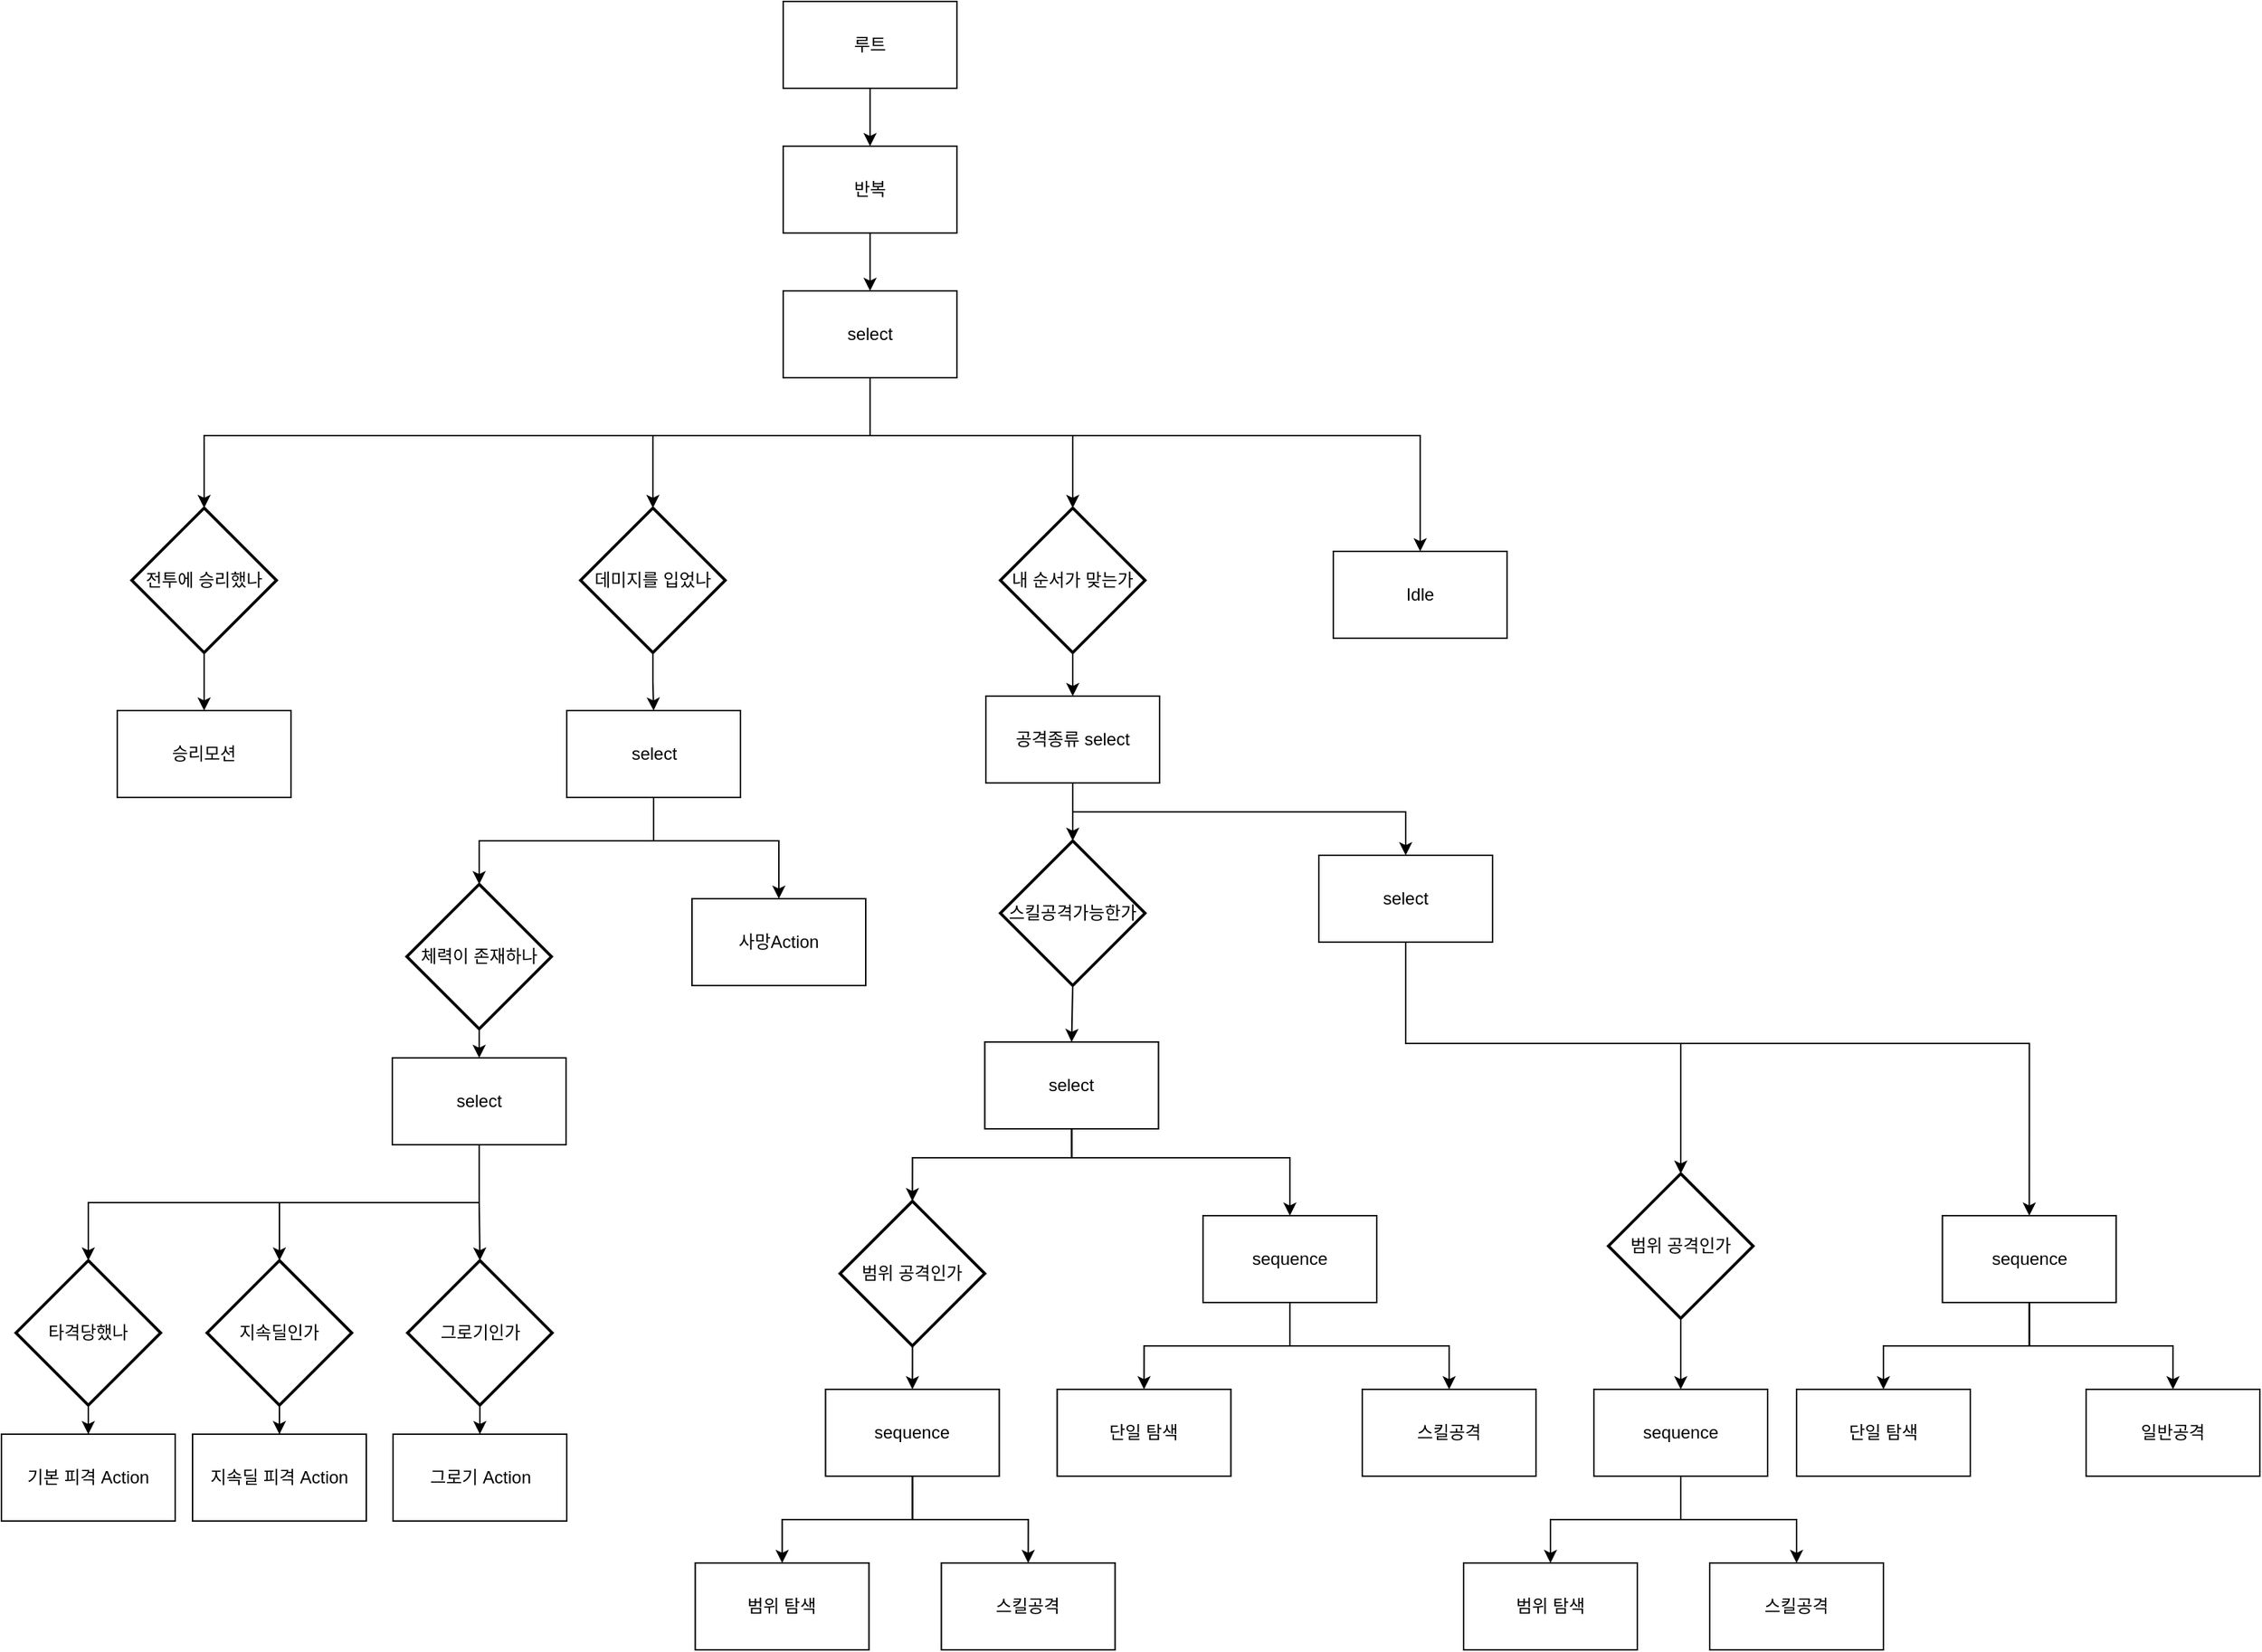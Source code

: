 <mxfile version="20.7.4" type="github">
  <diagram id="O-LWc2A8Pq9CezwLzfdt" name="페이지-1">
    <mxGraphModel dx="3219" dy="1193" grid="1" gridSize="10" guides="1" tooltips="1" connect="1" arrows="1" fold="1" page="1" pageScale="1" pageWidth="827" pageHeight="1169" math="0" shadow="0">
      <root>
        <mxCell id="0" />
        <mxCell id="1" parent="0" />
        <mxCell id="T3gqKkbkDz2L_3jhAisM-148" style="edgeStyle=orthogonalEdgeStyle;rounded=0;orthogonalLoop=1;jettySize=auto;html=1;entryX=0.5;entryY=0;entryDx=0;entryDy=0;" edge="1" parent="1" source="qAUqQl3StZBXr3iRBp-v-3" target="qAUqQl3StZBXr3iRBp-v-4">
          <mxGeometry relative="1" as="geometry" />
        </mxCell>
        <mxCell id="qAUqQl3StZBXr3iRBp-v-3" value="루트" style="rounded=0;whiteSpace=wrap;html=1;" parent="1" vertex="1">
          <mxGeometry x="-350" width="120" height="60" as="geometry" />
        </mxCell>
        <mxCell id="T3gqKkbkDz2L_3jhAisM-149" style="edgeStyle=orthogonalEdgeStyle;rounded=0;orthogonalLoop=1;jettySize=auto;html=1;entryX=0.5;entryY=0;entryDx=0;entryDy=0;" edge="1" parent="1" source="qAUqQl3StZBXr3iRBp-v-4" target="T3gqKkbkDz2L_3jhAisM-67">
          <mxGeometry relative="1" as="geometry" />
        </mxCell>
        <mxCell id="qAUqQl3StZBXr3iRBp-v-4" value="반복" style="rounded=0;whiteSpace=wrap;html=1;" parent="1" vertex="1">
          <mxGeometry x="-350" y="100" width="120" height="60" as="geometry" />
        </mxCell>
        <mxCell id="T3gqKkbkDz2L_3jhAisM-31" style="edgeStyle=orthogonalEdgeStyle;rounded=0;orthogonalLoop=1;jettySize=auto;html=1;entryX=0.5;entryY=0;entryDx=0;entryDy=0;" edge="1" parent="1" source="T3gqKkbkDz2L_3jhAisM-30" target="T3gqKkbkDz2L_3jhAisM-32">
          <mxGeometry relative="1" as="geometry">
            <mxPoint x="-750" y="500" as="targetPoint" />
          </mxGeometry>
        </mxCell>
        <mxCell id="T3gqKkbkDz2L_3jhAisM-30" value="전투에 승리했나" style="strokeWidth=2;html=1;shape=mxgraph.flowchart.decision;whiteSpace=wrap;" vertex="1" parent="1">
          <mxGeometry x="-800" y="350" width="100" height="100" as="geometry" />
        </mxCell>
        <mxCell id="T3gqKkbkDz2L_3jhAisM-32" value="승리모션" style="rounded=0;whiteSpace=wrap;html=1;" vertex="1" parent="1">
          <mxGeometry x="-810" y="490" width="120" height="60" as="geometry" />
        </mxCell>
        <mxCell id="T3gqKkbkDz2L_3jhAisM-55" style="edgeStyle=orthogonalEdgeStyle;rounded=0;orthogonalLoop=1;jettySize=auto;html=1;entryX=0.5;entryY=0;entryDx=0;entryDy=0;entryPerimeter=0;" edge="1" parent="1" source="T3gqKkbkDz2L_3jhAisM-36" target="T3gqKkbkDz2L_3jhAisM-54">
          <mxGeometry relative="1" as="geometry">
            <Array as="points">
              <mxPoint x="-440" y="580" />
              <mxPoint x="-560" y="580" />
            </Array>
          </mxGeometry>
        </mxCell>
        <mxCell id="T3gqKkbkDz2L_3jhAisM-63" style="edgeStyle=orthogonalEdgeStyle;rounded=0;orthogonalLoop=1;jettySize=auto;html=1;entryX=0.5;entryY=0;entryDx=0;entryDy=0;" edge="1" parent="1" source="T3gqKkbkDz2L_3jhAisM-36" target="T3gqKkbkDz2L_3jhAisM-62">
          <mxGeometry relative="1" as="geometry">
            <Array as="points">
              <mxPoint x="-440" y="580" />
              <mxPoint x="-353" y="580" />
            </Array>
          </mxGeometry>
        </mxCell>
        <mxCell id="T3gqKkbkDz2L_3jhAisM-36" value="select" style="rounded=0;whiteSpace=wrap;html=1;" vertex="1" parent="1">
          <mxGeometry x="-499.5" y="490" width="120" height="60" as="geometry" />
        </mxCell>
        <mxCell id="T3gqKkbkDz2L_3jhAisM-53" style="edgeStyle=orthogonalEdgeStyle;rounded=0;orthogonalLoop=1;jettySize=auto;html=1;entryX=0.5;entryY=0;entryDx=0;entryDy=0;" edge="1" parent="1" source="T3gqKkbkDz2L_3jhAisM-37" target="T3gqKkbkDz2L_3jhAisM-36">
          <mxGeometry relative="1" as="geometry" />
        </mxCell>
        <mxCell id="T3gqKkbkDz2L_3jhAisM-37" value="데미지를 입었나" style="strokeWidth=2;html=1;shape=mxgraph.flowchart.decision;whiteSpace=wrap;" vertex="1" parent="1">
          <mxGeometry x="-490" y="350" width="100" height="100" as="geometry" />
        </mxCell>
        <mxCell id="T3gqKkbkDz2L_3jhAisM-41" value="지속딜 피격 Action" style="rounded=0;whiteSpace=wrap;html=1;" vertex="1" parent="1">
          <mxGeometry x="-758" y="990" width="120" height="60" as="geometry" />
        </mxCell>
        <mxCell id="T3gqKkbkDz2L_3jhAisM-46" style="edgeStyle=orthogonalEdgeStyle;rounded=0;orthogonalLoop=1;jettySize=auto;html=1;exitX=0.5;exitY=1;exitDx=0;exitDy=0;exitPerimeter=0;" edge="1" parent="1" source="T3gqKkbkDz2L_3jhAisM-42" target="T3gqKkbkDz2L_3jhAisM-41">
          <mxGeometry relative="1" as="geometry" />
        </mxCell>
        <mxCell id="T3gqKkbkDz2L_3jhAisM-42" value="지속딜인가" style="strokeWidth=2;html=1;shape=mxgraph.flowchart.decision;whiteSpace=wrap;" vertex="1" parent="1">
          <mxGeometry x="-748" y="870" width="100" height="100" as="geometry" />
        </mxCell>
        <mxCell id="T3gqKkbkDz2L_3jhAisM-44" value="그로기 Action" style="rounded=0;whiteSpace=wrap;html=1;" vertex="1" parent="1">
          <mxGeometry x="-619.5" y="990" width="120" height="60" as="geometry" />
        </mxCell>
        <mxCell id="T3gqKkbkDz2L_3jhAisM-48" style="edgeStyle=orthogonalEdgeStyle;rounded=0;orthogonalLoop=1;jettySize=auto;html=1;exitX=0.5;exitY=1;exitDx=0;exitDy=0;" edge="1" parent="1" source="T3gqKkbkDz2L_3jhAisM-44" target="T3gqKkbkDz2L_3jhAisM-44">
          <mxGeometry relative="1" as="geometry" />
        </mxCell>
        <mxCell id="T3gqKkbkDz2L_3jhAisM-59" style="edgeStyle=orthogonalEdgeStyle;rounded=0;orthogonalLoop=1;jettySize=auto;html=1;exitX=0.5;exitY=1;exitDx=0;exitDy=0;exitPerimeter=0;entryX=0.5;entryY=0;entryDx=0;entryDy=0;" edge="1" parent="1" source="T3gqKkbkDz2L_3jhAisM-54" target="T3gqKkbkDz2L_3jhAisM-58">
          <mxGeometry relative="1" as="geometry" />
        </mxCell>
        <mxCell id="T3gqKkbkDz2L_3jhAisM-54" value="체력이 존재하나" style="strokeWidth=2;html=1;shape=mxgraph.flowchart.decision;whiteSpace=wrap;" vertex="1" parent="1">
          <mxGeometry x="-610" y="610" width="100" height="100" as="geometry" />
        </mxCell>
        <mxCell id="T3gqKkbkDz2L_3jhAisM-60" style="edgeStyle=orthogonalEdgeStyle;rounded=0;orthogonalLoop=1;jettySize=auto;html=1;entryX=0.5;entryY=0;entryDx=0;entryDy=0;entryPerimeter=0;" edge="1" parent="1" source="T3gqKkbkDz2L_3jhAisM-58" target="T3gqKkbkDz2L_3jhAisM-42">
          <mxGeometry relative="1" as="geometry">
            <Array as="points">
              <mxPoint x="-560" y="830" />
              <mxPoint x="-698" y="830" />
            </Array>
          </mxGeometry>
        </mxCell>
        <mxCell id="T3gqKkbkDz2L_3jhAisM-85" style="edgeStyle=orthogonalEdgeStyle;rounded=0;orthogonalLoop=1;jettySize=auto;html=1;entryX=0.5;entryY=0;entryDx=0;entryDy=0;entryPerimeter=0;" edge="1" parent="1" source="T3gqKkbkDz2L_3jhAisM-58" target="T3gqKkbkDz2L_3jhAisM-84">
          <mxGeometry relative="1" as="geometry" />
        </mxCell>
        <mxCell id="T3gqKkbkDz2L_3jhAisM-117" style="edgeStyle=orthogonalEdgeStyle;rounded=0;orthogonalLoop=1;jettySize=auto;html=1;entryX=0.5;entryY=0;entryDx=0;entryDy=0;entryPerimeter=0;" edge="1" parent="1" source="T3gqKkbkDz2L_3jhAisM-58" target="T3gqKkbkDz2L_3jhAisM-114">
          <mxGeometry relative="1" as="geometry">
            <Array as="points">
              <mxPoint x="-560" y="830" />
              <mxPoint x="-830" y="830" />
            </Array>
          </mxGeometry>
        </mxCell>
        <mxCell id="T3gqKkbkDz2L_3jhAisM-58" value="select" style="rounded=0;whiteSpace=wrap;html=1;" vertex="1" parent="1">
          <mxGeometry x="-620" y="730" width="120" height="60" as="geometry" />
        </mxCell>
        <mxCell id="T3gqKkbkDz2L_3jhAisM-62" value="사망Action" style="rounded=0;whiteSpace=wrap;html=1;" vertex="1" parent="1">
          <mxGeometry x="-413" y="620" width="120" height="60" as="geometry" />
        </mxCell>
        <mxCell id="T3gqKkbkDz2L_3jhAisM-68" style="edgeStyle=orthogonalEdgeStyle;rounded=0;orthogonalLoop=1;jettySize=auto;html=1;entryX=0.5;entryY=0;entryDx=0;entryDy=0;entryPerimeter=0;exitX=0.5;exitY=1;exitDx=0;exitDy=0;" edge="1" parent="1" source="T3gqKkbkDz2L_3jhAisM-67" target="T3gqKkbkDz2L_3jhAisM-37">
          <mxGeometry relative="1" as="geometry">
            <Array as="points">
              <mxPoint x="-290" y="300" />
              <mxPoint x="-440" y="300" />
            </Array>
          </mxGeometry>
        </mxCell>
        <mxCell id="T3gqKkbkDz2L_3jhAisM-70" style="edgeStyle=orthogonalEdgeStyle;rounded=0;orthogonalLoop=1;jettySize=auto;html=1;entryX=0.5;entryY=0;entryDx=0;entryDy=0;entryPerimeter=0;exitX=0.5;exitY=1;exitDx=0;exitDy=0;" edge="1" parent="1" source="T3gqKkbkDz2L_3jhAisM-67" target="T3gqKkbkDz2L_3jhAisM-69">
          <mxGeometry relative="1" as="geometry">
            <Array as="points">
              <mxPoint x="-290" y="300" />
              <mxPoint x="-150" y="300" />
            </Array>
          </mxGeometry>
        </mxCell>
        <mxCell id="T3gqKkbkDz2L_3jhAisM-81" style="edgeStyle=orthogonalEdgeStyle;rounded=0;orthogonalLoop=1;jettySize=auto;html=1;entryX=0.5;entryY=0;entryDx=0;entryDy=0;exitX=0.5;exitY=1;exitDx=0;exitDy=0;" edge="1" parent="1" source="T3gqKkbkDz2L_3jhAisM-67" target="T3gqKkbkDz2L_3jhAisM-80">
          <mxGeometry relative="1" as="geometry">
            <mxPoint x="-160" y="220" as="sourcePoint" />
            <Array as="points">
              <mxPoint x="-290" y="300" />
              <mxPoint x="90" y="300" />
            </Array>
          </mxGeometry>
        </mxCell>
        <mxCell id="T3gqKkbkDz2L_3jhAisM-82" style="edgeStyle=orthogonalEdgeStyle;rounded=0;orthogonalLoop=1;jettySize=auto;html=1;entryX=0.5;entryY=0;entryDx=0;entryDy=0;entryPerimeter=0;" edge="1" parent="1" source="T3gqKkbkDz2L_3jhAisM-67" target="T3gqKkbkDz2L_3jhAisM-30">
          <mxGeometry relative="1" as="geometry">
            <Array as="points">
              <mxPoint x="-290" y="300" />
              <mxPoint x="-750" y="300" />
            </Array>
          </mxGeometry>
        </mxCell>
        <mxCell id="T3gqKkbkDz2L_3jhAisM-67" value="select" style="rounded=0;whiteSpace=wrap;html=1;" vertex="1" parent="1">
          <mxGeometry x="-350" y="200" width="120" height="60" as="geometry" />
        </mxCell>
        <mxCell id="T3gqKkbkDz2L_3jhAisM-96" style="edgeStyle=orthogonalEdgeStyle;rounded=0;orthogonalLoop=1;jettySize=auto;html=1;" edge="1" parent="1" source="T3gqKkbkDz2L_3jhAisM-69" target="T3gqKkbkDz2L_3jhAisM-75">
          <mxGeometry relative="1" as="geometry" />
        </mxCell>
        <mxCell id="T3gqKkbkDz2L_3jhAisM-69" value="내 순서가 맞는가" style="strokeWidth=2;html=1;shape=mxgraph.flowchart.decision;whiteSpace=wrap;" vertex="1" parent="1">
          <mxGeometry x="-200" y="350" width="100" height="100" as="geometry" />
        </mxCell>
        <mxCell id="T3gqKkbkDz2L_3jhAisM-97" style="edgeStyle=orthogonalEdgeStyle;rounded=0;orthogonalLoop=1;jettySize=auto;html=1;" edge="1" parent="1" source="T3gqKkbkDz2L_3jhAisM-75" target="T3gqKkbkDz2L_3jhAisM-79">
          <mxGeometry relative="1" as="geometry" />
        </mxCell>
        <mxCell id="T3gqKkbkDz2L_3jhAisM-122" style="edgeStyle=orthogonalEdgeStyle;rounded=0;orthogonalLoop=1;jettySize=auto;html=1;" edge="1" parent="1" source="T3gqKkbkDz2L_3jhAisM-75" target="T3gqKkbkDz2L_3jhAisM-121">
          <mxGeometry relative="1" as="geometry">
            <Array as="points">
              <mxPoint x="-150" y="560" />
              <mxPoint x="80" y="560" />
            </Array>
          </mxGeometry>
        </mxCell>
        <mxCell id="T3gqKkbkDz2L_3jhAisM-75" value="공격종류 select" style="rounded=0;whiteSpace=wrap;html=1;" vertex="1" parent="1">
          <mxGeometry x="-210" y="480" width="120" height="60" as="geometry" />
        </mxCell>
        <mxCell id="T3gqKkbkDz2L_3jhAisM-77" value="일반공격" style="rounded=0;whiteSpace=wrap;html=1;" vertex="1" parent="1">
          <mxGeometry x="550" y="959" width="120" height="60" as="geometry" />
        </mxCell>
        <mxCell id="T3gqKkbkDz2L_3jhAisM-118" style="edgeStyle=orthogonalEdgeStyle;rounded=0;orthogonalLoop=1;jettySize=auto;html=1;exitX=0.5;exitY=1;exitDx=0;exitDy=0;exitPerimeter=0;entryX=0.5;entryY=0;entryDx=0;entryDy=0;" edge="1" parent="1" source="T3gqKkbkDz2L_3jhAisM-79" target="T3gqKkbkDz2L_3jhAisM-95">
          <mxGeometry relative="1" as="geometry" />
        </mxCell>
        <mxCell id="T3gqKkbkDz2L_3jhAisM-79" value="스킬공격가능한가" style="strokeWidth=2;html=1;shape=mxgraph.flowchart.decision;whiteSpace=wrap;" vertex="1" parent="1">
          <mxGeometry x="-200" y="580" width="100" height="100" as="geometry" />
        </mxCell>
        <mxCell id="T3gqKkbkDz2L_3jhAisM-80" value="Idle" style="rounded=0;whiteSpace=wrap;html=1;" vertex="1" parent="1">
          <mxGeometry x="30" y="380" width="120" height="60" as="geometry" />
        </mxCell>
        <mxCell id="T3gqKkbkDz2L_3jhAisM-86" style="edgeStyle=orthogonalEdgeStyle;rounded=0;orthogonalLoop=1;jettySize=auto;html=1;exitX=0.5;exitY=1;exitDx=0;exitDy=0;exitPerimeter=0;" edge="1" parent="1" source="T3gqKkbkDz2L_3jhAisM-84" target="T3gqKkbkDz2L_3jhAisM-44">
          <mxGeometry relative="1" as="geometry" />
        </mxCell>
        <mxCell id="T3gqKkbkDz2L_3jhAisM-84" value="그로기인가" style="strokeWidth=2;html=1;shape=mxgraph.flowchart.decision;whiteSpace=wrap;" vertex="1" parent="1">
          <mxGeometry x="-609.5" y="870" width="100" height="100" as="geometry" />
        </mxCell>
        <mxCell id="T3gqKkbkDz2L_3jhAisM-105" style="edgeStyle=orthogonalEdgeStyle;rounded=0;orthogonalLoop=1;jettySize=auto;html=1;entryX=0.5;entryY=0;entryDx=0;entryDy=0;" edge="1" parent="1" source="T3gqKkbkDz2L_3jhAisM-89" target="T3gqKkbkDz2L_3jhAisM-102">
          <mxGeometry relative="1" as="geometry" />
        </mxCell>
        <mxCell id="T3gqKkbkDz2L_3jhAisM-89" value="범위 공격인가" style="strokeWidth=2;html=1;shape=mxgraph.flowchart.decision;whiteSpace=wrap;" vertex="1" parent="1">
          <mxGeometry x="-310.75" y="829" width="100" height="100" as="geometry" />
        </mxCell>
        <mxCell id="T3gqKkbkDz2L_3jhAisM-92" value="스킬공격" style="rounded=0;whiteSpace=wrap;html=1;" vertex="1" parent="1">
          <mxGeometry x="-240.75" y="1079" width="120" height="60" as="geometry" />
        </mxCell>
        <mxCell id="T3gqKkbkDz2L_3jhAisM-93" value="범위 탐색" style="rounded=0;whiteSpace=wrap;html=1;" vertex="1" parent="1">
          <mxGeometry x="-410.75" y="1079" width="120" height="60" as="geometry" />
        </mxCell>
        <mxCell id="T3gqKkbkDz2L_3jhAisM-107" style="edgeStyle=orthogonalEdgeStyle;rounded=0;orthogonalLoop=1;jettySize=auto;html=1;entryX=0.5;entryY=0;entryDx=0;entryDy=0;entryPerimeter=0;" edge="1" parent="1" source="T3gqKkbkDz2L_3jhAisM-95" target="T3gqKkbkDz2L_3jhAisM-89">
          <mxGeometry relative="1" as="geometry">
            <Array as="points">
              <mxPoint x="-150.75" y="799" />
              <mxPoint x="-260.75" y="799" />
            </Array>
          </mxGeometry>
        </mxCell>
        <mxCell id="T3gqKkbkDz2L_3jhAisM-109" style="edgeStyle=orthogonalEdgeStyle;rounded=0;orthogonalLoop=1;jettySize=auto;html=1;entryX=0.5;entryY=0;entryDx=0;entryDy=0;exitX=0.5;exitY=1;exitDx=0;exitDy=0;" edge="1" parent="1" source="T3gqKkbkDz2L_3jhAisM-95" target="T3gqKkbkDz2L_3jhAisM-110">
          <mxGeometry relative="1" as="geometry">
            <mxPoint x="-40.75" y="859" as="targetPoint" />
            <Array as="points">
              <mxPoint x="-151" y="799" />
              <mxPoint y="799" />
            </Array>
          </mxGeometry>
        </mxCell>
        <mxCell id="T3gqKkbkDz2L_3jhAisM-95" value="select" style="rounded=0;whiteSpace=wrap;html=1;" vertex="1" parent="1">
          <mxGeometry x="-210.75" y="719" width="120" height="60" as="geometry" />
        </mxCell>
        <mxCell id="T3gqKkbkDz2L_3jhAisM-125" style="edgeStyle=orthogonalEdgeStyle;rounded=0;orthogonalLoop=1;jettySize=auto;html=1;entryX=0.5;entryY=0;entryDx=0;entryDy=0;" edge="1" parent="1" source="T3gqKkbkDz2L_3jhAisM-99" target="T3gqKkbkDz2L_3jhAisM-136">
          <mxGeometry relative="1" as="geometry">
            <mxPoint x="300" y="940" as="targetPoint" />
          </mxGeometry>
        </mxCell>
        <mxCell id="T3gqKkbkDz2L_3jhAisM-99" value="범위 공격인가" style="strokeWidth=2;html=1;shape=mxgraph.flowchart.decision;whiteSpace=wrap;" vertex="1" parent="1">
          <mxGeometry x="220" y="810" width="100" height="100" as="geometry" />
        </mxCell>
        <mxCell id="T3gqKkbkDz2L_3jhAisM-103" style="edgeStyle=orthogonalEdgeStyle;rounded=0;orthogonalLoop=1;jettySize=auto;html=1;" edge="1" parent="1" source="T3gqKkbkDz2L_3jhAisM-102" target="T3gqKkbkDz2L_3jhAisM-93">
          <mxGeometry relative="1" as="geometry" />
        </mxCell>
        <mxCell id="T3gqKkbkDz2L_3jhAisM-104" style="edgeStyle=orthogonalEdgeStyle;rounded=0;orthogonalLoop=1;jettySize=auto;html=1;entryX=0.5;entryY=0;entryDx=0;entryDy=0;" edge="1" parent="1" source="T3gqKkbkDz2L_3jhAisM-102" target="T3gqKkbkDz2L_3jhAisM-92">
          <mxGeometry relative="1" as="geometry" />
        </mxCell>
        <mxCell id="T3gqKkbkDz2L_3jhAisM-102" value="sequence" style="rounded=0;whiteSpace=wrap;html=1;" vertex="1" parent="1">
          <mxGeometry x="-320.75" y="959" width="120" height="60" as="geometry" />
        </mxCell>
        <mxCell id="T3gqKkbkDz2L_3jhAisM-108" value="단일 탐색" style="rounded=0;whiteSpace=wrap;html=1;" vertex="1" parent="1">
          <mxGeometry x="-160.75" y="959" width="120" height="60" as="geometry" />
        </mxCell>
        <mxCell id="T3gqKkbkDz2L_3jhAisM-111" style="edgeStyle=orthogonalEdgeStyle;rounded=0;orthogonalLoop=1;jettySize=auto;html=1;entryX=0.5;entryY=0;entryDx=0;entryDy=0;" edge="1" parent="1" source="T3gqKkbkDz2L_3jhAisM-110" target="T3gqKkbkDz2L_3jhAisM-108">
          <mxGeometry relative="1" as="geometry" />
        </mxCell>
        <mxCell id="T3gqKkbkDz2L_3jhAisM-113" style="edgeStyle=orthogonalEdgeStyle;rounded=0;orthogonalLoop=1;jettySize=auto;html=1;" edge="1" parent="1" source="T3gqKkbkDz2L_3jhAisM-110" target="T3gqKkbkDz2L_3jhAisM-112">
          <mxGeometry relative="1" as="geometry" />
        </mxCell>
        <mxCell id="T3gqKkbkDz2L_3jhAisM-110" value="sequence" style="rounded=0;whiteSpace=wrap;html=1;" vertex="1" parent="1">
          <mxGeometry x="-60" y="839" width="120" height="60" as="geometry" />
        </mxCell>
        <mxCell id="T3gqKkbkDz2L_3jhAisM-112" value="스킬공격" style="rounded=0;whiteSpace=wrap;html=1;" vertex="1" parent="1">
          <mxGeometry x="50" y="959" width="120" height="60" as="geometry" />
        </mxCell>
        <mxCell id="T3gqKkbkDz2L_3jhAisM-116" style="edgeStyle=orthogonalEdgeStyle;rounded=0;orthogonalLoop=1;jettySize=auto;html=1;entryX=0.5;entryY=0;entryDx=0;entryDy=0;" edge="1" parent="1" source="T3gqKkbkDz2L_3jhAisM-114" target="T3gqKkbkDz2L_3jhAisM-115">
          <mxGeometry relative="1" as="geometry" />
        </mxCell>
        <mxCell id="T3gqKkbkDz2L_3jhAisM-114" value="타격당했나" style="strokeWidth=2;html=1;shape=mxgraph.flowchart.decision;whiteSpace=wrap;" vertex="1" parent="1">
          <mxGeometry x="-880" y="870" width="100" height="100" as="geometry" />
        </mxCell>
        <mxCell id="T3gqKkbkDz2L_3jhAisM-115" value="기본 피격 Action" style="rounded=0;whiteSpace=wrap;html=1;" vertex="1" parent="1">
          <mxGeometry x="-890" y="990" width="120" height="60" as="geometry" />
        </mxCell>
        <mxCell id="T3gqKkbkDz2L_3jhAisM-131" style="edgeStyle=orthogonalEdgeStyle;rounded=0;orthogonalLoop=1;jettySize=auto;html=1;entryX=0.5;entryY=0;entryDx=0;entryDy=0;" edge="1" parent="1" source="T3gqKkbkDz2L_3jhAisM-121" target="T3gqKkbkDz2L_3jhAisM-129">
          <mxGeometry relative="1" as="geometry">
            <Array as="points">
              <mxPoint x="80" y="720" />
              <mxPoint x="511" y="720" />
            </Array>
          </mxGeometry>
        </mxCell>
        <mxCell id="T3gqKkbkDz2L_3jhAisM-137" style="edgeStyle=orthogonalEdgeStyle;rounded=0;orthogonalLoop=1;jettySize=auto;html=1;entryX=0.5;entryY=0;entryDx=0;entryDy=0;entryPerimeter=0;" edge="1" parent="1" source="T3gqKkbkDz2L_3jhAisM-121" target="T3gqKkbkDz2L_3jhAisM-99">
          <mxGeometry relative="1" as="geometry">
            <Array as="points">
              <mxPoint x="80" y="720" />
              <mxPoint x="270" y="720" />
            </Array>
          </mxGeometry>
        </mxCell>
        <mxCell id="T3gqKkbkDz2L_3jhAisM-121" value="select" style="rounded=0;whiteSpace=wrap;html=1;" vertex="1" parent="1">
          <mxGeometry x="20" y="590" width="120" height="60" as="geometry" />
        </mxCell>
        <mxCell id="T3gqKkbkDz2L_3jhAisM-126" value="단일 탐색" style="rounded=0;whiteSpace=wrap;html=1;" vertex="1" parent="1">
          <mxGeometry x="350" y="959" width="120" height="60" as="geometry" />
        </mxCell>
        <mxCell id="T3gqKkbkDz2L_3jhAisM-127" style="edgeStyle=orthogonalEdgeStyle;rounded=0;orthogonalLoop=1;jettySize=auto;html=1;entryX=0.5;entryY=0;entryDx=0;entryDy=0;" edge="1" parent="1" source="T3gqKkbkDz2L_3jhAisM-129" target="T3gqKkbkDz2L_3jhAisM-126">
          <mxGeometry relative="1" as="geometry" />
        </mxCell>
        <mxCell id="T3gqKkbkDz2L_3jhAisM-128" style="edgeStyle=orthogonalEdgeStyle;rounded=0;orthogonalLoop=1;jettySize=auto;html=1;entryX=0.5;entryY=0;entryDx=0;entryDy=0;" edge="1" parent="1" source="T3gqKkbkDz2L_3jhAisM-129" target="T3gqKkbkDz2L_3jhAisM-77">
          <mxGeometry relative="1" as="geometry">
            <mxPoint x="620.75" y="959" as="targetPoint" />
          </mxGeometry>
        </mxCell>
        <mxCell id="T3gqKkbkDz2L_3jhAisM-129" value="sequence" style="rounded=0;whiteSpace=wrap;html=1;" vertex="1" parent="1">
          <mxGeometry x="450.75" y="839" width="120" height="60" as="geometry" />
        </mxCell>
        <mxCell id="T3gqKkbkDz2L_3jhAisM-132" value="스킬공격" style="rounded=0;whiteSpace=wrap;html=1;" vertex="1" parent="1">
          <mxGeometry x="290" y="1079" width="120" height="60" as="geometry" />
        </mxCell>
        <mxCell id="T3gqKkbkDz2L_3jhAisM-133" value="범위 탐색" style="rounded=0;whiteSpace=wrap;html=1;" vertex="1" parent="1">
          <mxGeometry x="120" y="1079" width="120" height="60" as="geometry" />
        </mxCell>
        <mxCell id="T3gqKkbkDz2L_3jhAisM-134" style="edgeStyle=orthogonalEdgeStyle;rounded=0;orthogonalLoop=1;jettySize=auto;html=1;" edge="1" parent="1" source="T3gqKkbkDz2L_3jhAisM-136" target="T3gqKkbkDz2L_3jhAisM-133">
          <mxGeometry relative="1" as="geometry" />
        </mxCell>
        <mxCell id="T3gqKkbkDz2L_3jhAisM-135" style="edgeStyle=orthogonalEdgeStyle;rounded=0;orthogonalLoop=1;jettySize=auto;html=1;entryX=0.5;entryY=0;entryDx=0;entryDy=0;" edge="1" parent="1" source="T3gqKkbkDz2L_3jhAisM-136" target="T3gqKkbkDz2L_3jhAisM-132">
          <mxGeometry relative="1" as="geometry" />
        </mxCell>
        <mxCell id="T3gqKkbkDz2L_3jhAisM-136" value="sequence" style="rounded=0;whiteSpace=wrap;html=1;" vertex="1" parent="1">
          <mxGeometry x="210" y="959" width="120" height="60" as="geometry" />
        </mxCell>
      </root>
    </mxGraphModel>
  </diagram>
</mxfile>
